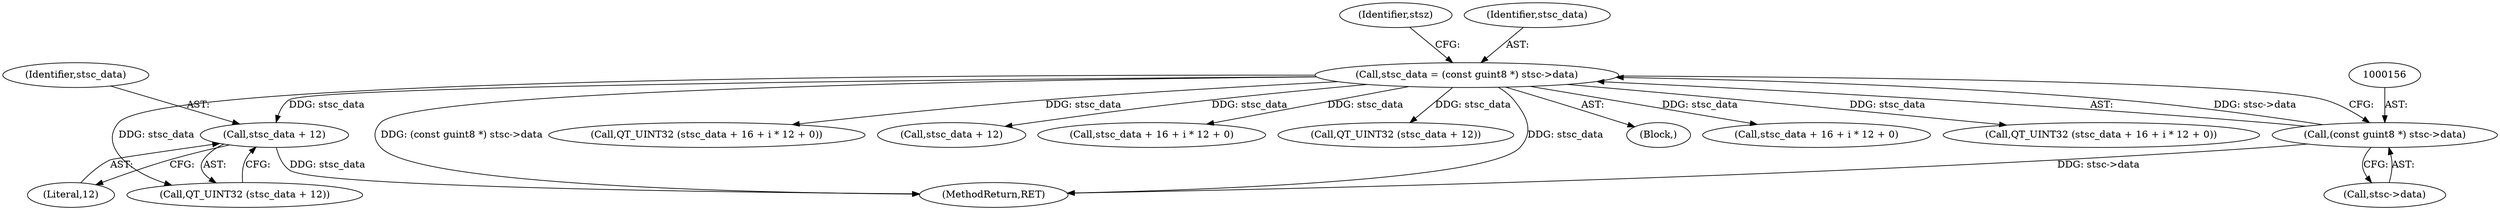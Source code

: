 digraph "0_gstreamer_bdc20b9baf13564d9a061343416395f8f9a92b53@pointer" {
"1000728" [label="(Call,stsc_data + 12)"];
"1000153" [label="(Call,stsc_data = (const guint8 *) stsc->data)"];
"1000155" [label="(Call,(const guint8 *) stsc->data)"];
"1000757" [label="(Call,QT_UINT32 (stsc_data + 16 + i * 12 + 0))"];
"1000727" [label="(Call,QT_UINT32 (stsc_data + 12))"];
"1000313" [label="(Call,stsc_data + 12)"];
"1000157" [label="(Call,stsc->data)"];
"1000728" [label="(Call,stsc_data + 12)"];
"1000163" [label="(Identifier,stsz)"];
"1000758" [label="(Call,stsc_data + 16 + i * 12 + 0)"];
"1000312" [label="(Call,QT_UINT32 (stsc_data + 12))"];
"1000730" [label="(Literal,12)"];
"1000121" [label="(Block,)"];
"1000729" [label="(Identifier,stsc_data)"];
"1000336" [label="(Call,stsc_data + 16 + i * 12 + 0)"];
"1000154" [label="(Identifier,stsc_data)"];
"1000153" [label="(Call,stsc_data = (const guint8 *) stsc->data)"];
"1000155" [label="(Call,(const guint8 *) stsc->data)"];
"1000335" [label="(Call,QT_UINT32 (stsc_data + 16 + i * 12 + 0))"];
"1001068" [label="(MethodReturn,RET)"];
"1000728" -> "1000727"  [label="AST: "];
"1000728" -> "1000730"  [label="CFG: "];
"1000729" -> "1000728"  [label="AST: "];
"1000730" -> "1000728"  [label="AST: "];
"1000727" -> "1000728"  [label="CFG: "];
"1000728" -> "1001068"  [label="DDG: stsc_data"];
"1000153" -> "1000728"  [label="DDG: stsc_data"];
"1000153" -> "1000121"  [label="AST: "];
"1000153" -> "1000155"  [label="CFG: "];
"1000154" -> "1000153"  [label="AST: "];
"1000155" -> "1000153"  [label="AST: "];
"1000163" -> "1000153"  [label="CFG: "];
"1000153" -> "1001068"  [label="DDG: (const guint8 *) stsc->data"];
"1000153" -> "1001068"  [label="DDG: stsc_data"];
"1000155" -> "1000153"  [label="DDG: stsc->data"];
"1000153" -> "1000312"  [label="DDG: stsc_data"];
"1000153" -> "1000313"  [label="DDG: stsc_data"];
"1000153" -> "1000335"  [label="DDG: stsc_data"];
"1000153" -> "1000336"  [label="DDG: stsc_data"];
"1000153" -> "1000727"  [label="DDG: stsc_data"];
"1000153" -> "1000757"  [label="DDG: stsc_data"];
"1000153" -> "1000758"  [label="DDG: stsc_data"];
"1000155" -> "1000157"  [label="CFG: "];
"1000156" -> "1000155"  [label="AST: "];
"1000157" -> "1000155"  [label="AST: "];
"1000155" -> "1001068"  [label="DDG: stsc->data"];
}
